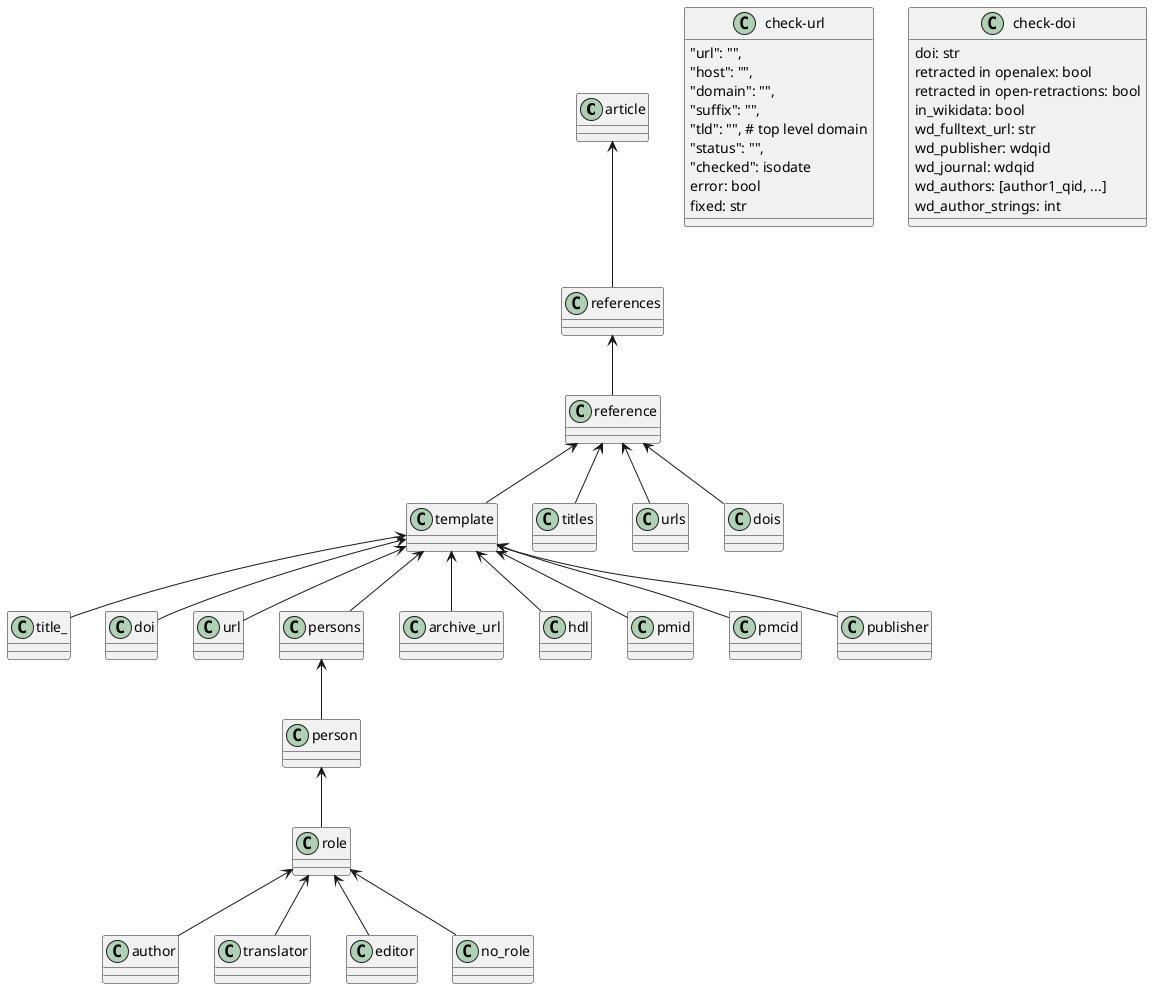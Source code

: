 @startuml
'https://plantuml.com/class-diagram

class article
class references
class reference
class check-url{
"url": "",
"host": "",
"domain": "",
"suffix": "",
"tld": "", # top level domain
"status": "",
"checked": isodate
error: bool
fixed: str
}
class check-doi{
doi: str
retracted in openalex: bool
retracted in open-retractions: bool
in_wikidata: bool
wd_fulltext_url: str
wd_publisher: wdqid
wd_journal: wdqid
wd_authors: [author1_qid, ...]
wd_author_strings: int
}
class template
class titles
class title_
class doi
class url
class urls
class dois
class persons
class person
class role
class author
class translator
class editor
class no_role
article <-- references
references <-- reference
reference <-- titles
reference <-- template
reference <-- dois
reference <-- urls
template <-- title_
template <-- doi
template <-- url
template <-- archive_url
template <-- hdl
template <-- pmid
template <-- pmcid
template <-- publisher
template <-- persons
persons <-- person
person <-- role
role <-- author
role <-- translator
role <-- editor
role <-- no_role

@enduml
